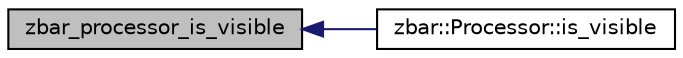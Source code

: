 digraph G
{
  edge [fontname="Helvetica",fontsize="10",labelfontname="Helvetica",labelfontsize="10"];
  node [fontname="Helvetica",fontsize="10",shape=record];
  rankdir=LR;
  Node1 [label="zbar_processor_is_visible",height=0.2,width=0.4,color="black", fillcolor="grey75", style="filled" fontcolor="black"];
  Node1 -> Node2 [dir=back,color="midnightblue",fontsize="10",style="solid",fontname="Helvetica"];
  Node2 [label="zbar::Processor::is_visible",height=0.2,width=0.4,color="black", fillcolor="white", style="filled",URL="$classzbar_1_1_processor.html#a6594a0297d19a49a9ecb976637910d23"];
}
